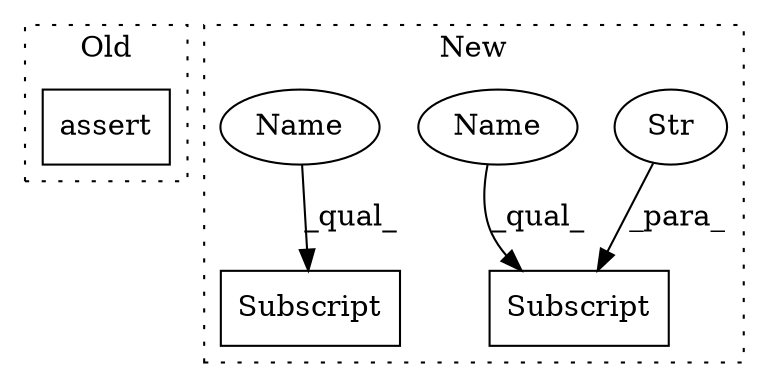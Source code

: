 digraph G {
subgraph cluster0 {
1 [label="assert" a="65" s="77603" l="7" shape="box"];
label = "Old";
style="dotted";
}
subgraph cluster1 {
2 [label="Subscript" a="63" s="10724,0" l="88,0" shape="box"];
3 [label="Subscript" a="63" s="11887,0" l="88,0" shape="box"];
4 [label="Str" a="66" s="11894" l="80" shape="ellipse"];
5 [label="Name" a="87" s="11887" l="6" shape="ellipse"];
6 [label="Name" a="87" s="10724" l="6" shape="ellipse"];
label = "New";
style="dotted";
}
4 -> 3 [label="_para_"];
5 -> 3 [label="_qual_"];
6 -> 2 [label="_qual_"];
}